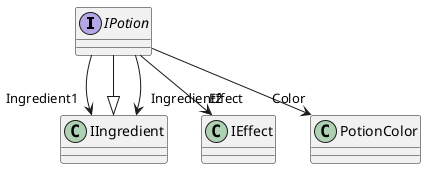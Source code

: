 @startuml
interface IPotion {
}
IIngredient <|-- IPotion
IPotion --> "Ingredient1" IIngredient
IPotion --> "Ingredient2" IIngredient
IPotion --> "Effect" IEffect
IPotion --> "Color" PotionColor
@enduml

